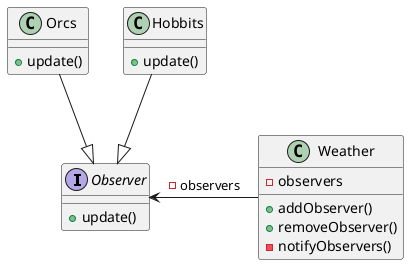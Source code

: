 @startuml

interface Observer{
    +update()
}

class Orcs{
    +update()
}

class Hobbits{
    +update()
}

class Weather{
    -observers
    +addObserver()
    +removeObserver()
    -notifyObservers()
}

Orcs --|> Observer
Hobbits --|> Observer

Weather -left-> Observer: -observers

@enduml